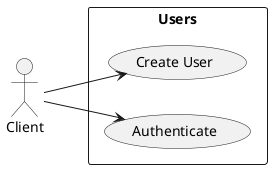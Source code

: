 @startuml
left to right direction

actor "Client" as client

rectangle Users{
    usecase "Create User" as UC1
    usecase "Authenticate" as UC2
}

client -->  UC1
client -->  UC2
@enduml
